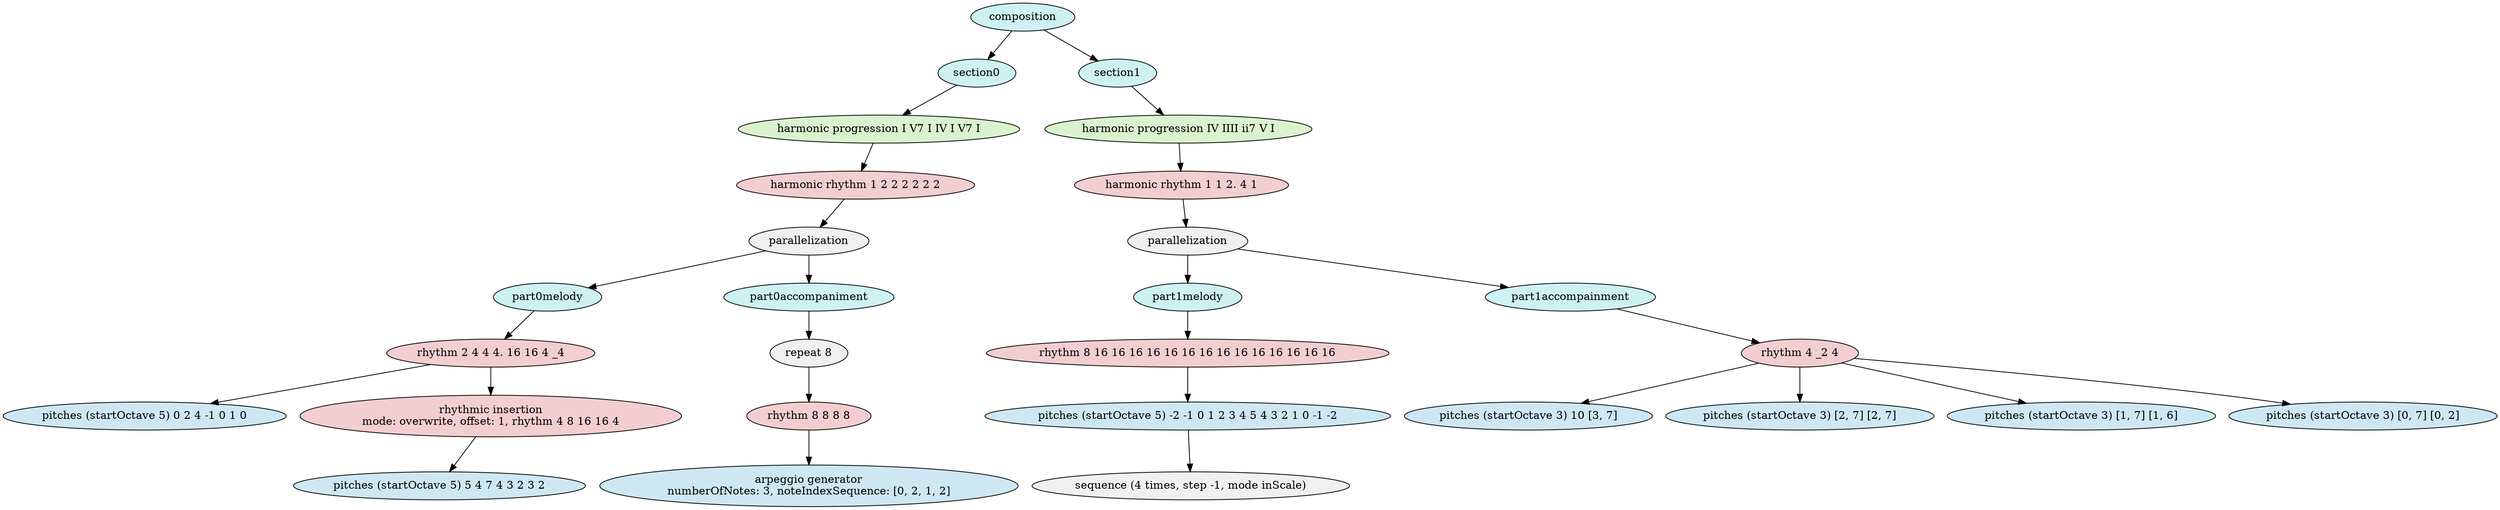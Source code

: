 digraph compositionModel {
    graph [ordering="out"];
    n0 [fillcolor="#cef2f3",style="filled",label="composition"];
    n1 [fillcolor="#cef2f3",style="filled",label="section0"];
    n0 -> n1;
    n2 [fillcolor="#daf3ce",style="filled",label="harmonic progression I V7 I IV I V7 I"];
    n1 -> n2;
    n3 [fillcolor="#f3ced0",style="filled",label="harmonic rhythm 1 2 2 2 2 2 2"];
    n2 -> n3;
    n4 [fillcolor="#f0f0f0",style="filled",label="parallelization"];
    n3 -> n4;
    n5 [fillcolor="#cef2f3",style="filled",label="part0melody"];
    n4 -> n5;
    n6 [fillcolor="#f3ced0",style="filled",label="rhythm 2 4 4 4. 16 16 4 _4"];
    n5 -> n6;
    n7 [fillcolor="#cee8f3",style="filled",label="pitches (startOctave 5) 0 2 4 -1 0 1 0"];
    n6 -> n7;
    n8 [fillcolor="#f3ced0",style="filled",label="rhythmic insertion
mode: overwrite, offset: 1, rhythm 4 8 16 16 4"];
    n6 -> n8;
    n9 [fillcolor="#cee8f3",style="filled",label="pitches (startOctave 5) 5 4 7 4 3 2 3 2"];
    n8 -> n9;
    n10 [fillcolor="#cef2f3",style="filled",label="part0accompaniment"];
    n4 -> n10;
    n11 [fillcolor="#f0f0f0",style="filled",label="repeat 8"];
    n10 -> n11;
    n12 [fillcolor="#f3ced0",style="filled",label="rhythm 8 8 8 8"];
    n11 -> n12;
    n13 [fillcolor="#cee8f3",style="filled",label="arpeggio generator
numberOfNotes: 3, noteIndexSequence: [0, 2, 1, 2]"];
    n12 -> n13;
    n14 [fillcolor="#cef2f3",style="filled",label="section1"];
    n0 -> n14;
    n15 [fillcolor="#daf3ce",style="filled",label="harmonic progression IV IIII ii7 V I"];
    n14 -> n15;
    n16 [fillcolor="#f3ced0",style="filled",label="harmonic rhythm 1 1 2. 4 1"];
    n15 -> n16;
    n17 [fillcolor="#f0f0f0",style="filled",label="parallelization"];
    n16 -> n17;
    n18 [fillcolor="#cef2f3",style="filled",label="part1melody"];
    n17 -> n18;
    n19 [fillcolor="#f3ced0",style="filled",label="rhythm 8 16 16 16 16 16 16 16 16 16 16 16 16 16 16"];
    n18 -> n19;
    n20 [fillcolor="#cee8f3",style="filled",label="pitches (startOctave 5) -2 -1 0 1 2 3 4 5 4 3 2 1 0 -1 -2"];
    n19 -> n20;
    n21 [fillcolor="#f0f0f0",style="filled",label="sequence (4 times, step -1, mode inScale)"];
    n20 -> n21;
    n22 [fillcolor="#cef2f3",style="filled",label="part1accompainment"];
    n17 -> n22;
    n23 [fillcolor="#f3ced0",style="filled",label="rhythm 4 _2 4"];
    n22 -> n23;
    n24 [fillcolor="#cee8f3",style="filled",label="pitches (startOctave 3) 10 [3, 7]"];
    n23 -> n24;
    n25 [fillcolor="#cee8f3",style="filled",label="pitches (startOctave 3) [2, 7] [2, 7]"];
    n23 -> n25;
    n26 [fillcolor="#cee8f3",style="filled",label="pitches (startOctave 3) [1, 7] [1, 6]"];
    n23 -> n26;
    n27 [fillcolor="#cee8f3",style="filled",label="pitches (startOctave 3) [0, 7] [0, 2]"];
    n23 -> n27;
}